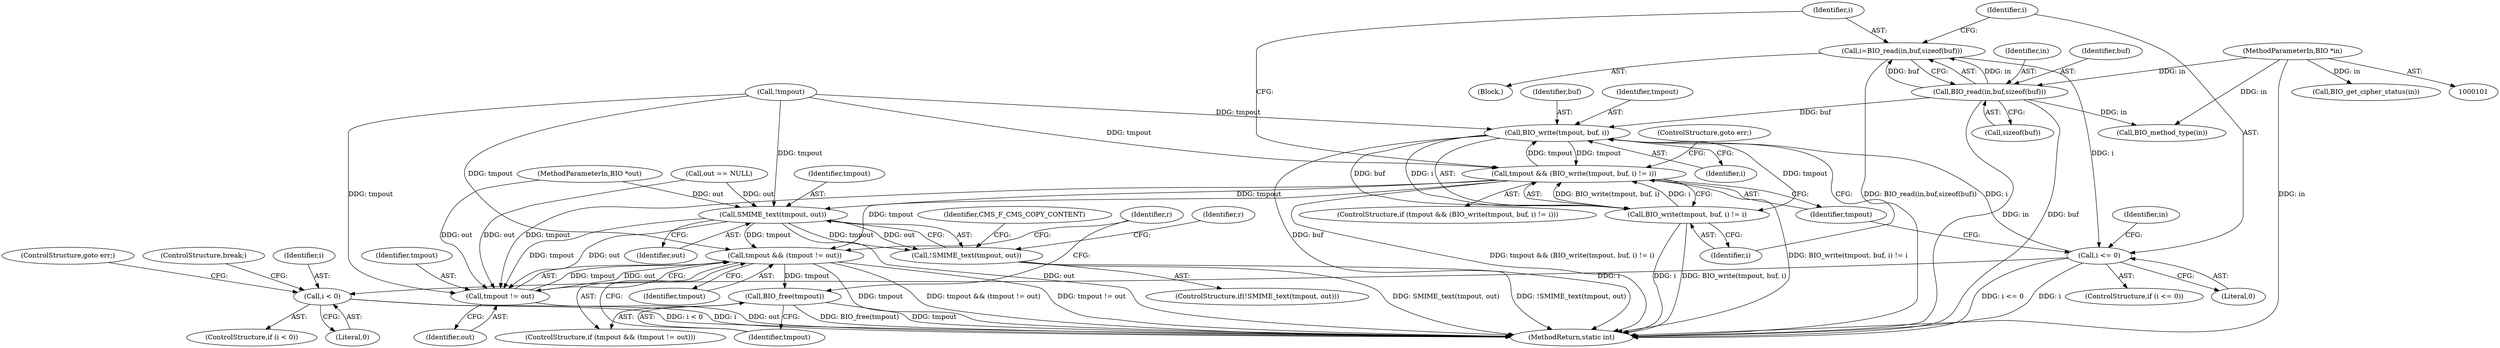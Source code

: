 digraph "0_openssl_cd30f03ac5bf2962f44bd02ae8d88245dff2f12c_0@API" {
"1000151" [label="(Call,i=BIO_read(in,buf,sizeof(buf)))"];
"1000153" [label="(Call,BIO_read(in,buf,sizeof(buf)))"];
"1000103" [label="(MethodParameterIn,BIO *in)"];
"1000159" [label="(Call,i <= 0)"];
"1000175" [label="(Call,i < 0)"];
"1000184" [label="(Call,BIO_write(tmpout, buf, i))"];
"1000181" [label="(Call,tmpout && (BIO_write(tmpout, buf, i) != i))"];
"1000197" [label="(Call,SMIME_text(tmpout, out))"];
"1000196" [label="(Call,!SMIME_text(tmpout, out))"];
"1000210" [label="(Call,tmpout && (tmpout != out))"];
"1000215" [label="(Call,BIO_free(tmpout))"];
"1000212" [label="(Call,tmpout != out)"];
"1000183" [label="(Call,BIO_write(tmpout, buf, i) != i)"];
"1000175" [label="(Call,i < 0)"];
"1000154" [label="(Identifier,in)"];
"1000195" [label="(ControlStructure,if(!SMIME_text(tmpout, out)))"];
"1000180" [label="(ControlStructure,if (tmpout && (BIO_write(tmpout, buf, i) != i)))"];
"1000142" [label="(Call,!tmpout)"];
"1000117" [label="(Call,out == NULL)"];
"1000183" [label="(Call,BIO_write(tmpout, buf, i) != i)"];
"1000153" [label="(Call,BIO_read(in,buf,sizeof(buf)))"];
"1000156" [label="(Call,sizeof(buf))"];
"1000103" [label="(MethodParameterIn,BIO *in)"];
"1000155" [label="(Identifier,buf)"];
"1000186" [label="(Identifier,buf)"];
"1000161" [label="(Literal,0)"];
"1000176" [label="(Identifier,i)"];
"1000177" [label="(Literal,0)"];
"1000150" [label="(Block,)"];
"1000151" [label="(Call,i=BIO_read(in,buf,sizeof(buf)))"];
"1000206" [label="(Identifier,r)"];
"1000216" [label="(Identifier,tmpout)"];
"1000219" [label="(MethodReturn,static int)"];
"1000160" [label="(Identifier,i)"];
"1000174" [label="(ControlStructure,if (i < 0))"];
"1000209" [label="(ControlStructure,if (tmpout && (tmpout != out)))"];
"1000165" [label="(Call,BIO_method_type(in))"];
"1000185" [label="(Identifier,tmpout)"];
"1000198" [label="(Identifier,tmpout)"];
"1000202" [label="(Identifier,CMS_F_CMS_COPY_CONTENT)"];
"1000197" [label="(Call,SMIME_text(tmpout, out))"];
"1000211" [label="(Identifier,tmpout)"];
"1000184" [label="(Call,BIO_write(tmpout, buf, i))"];
"1000187" [label="(Identifier,i)"];
"1000152" [label="(Identifier,i)"];
"1000189" [label="(ControlStructure,goto err;)"];
"1000196" [label="(Call,!SMIME_text(tmpout, out))"];
"1000199" [label="(Identifier,out)"];
"1000102" [label="(MethodParameterIn,BIO *out)"];
"1000178" [label="(ControlStructure,goto err;)"];
"1000158" [label="(ControlStructure,if (i <= 0))"];
"1000212" [label="(Call,tmpout != out)"];
"1000214" [label="(Identifier,out)"];
"1000171" [label="(Call,BIO_get_cipher_status(in))"];
"1000188" [label="(Identifier,i)"];
"1000159" [label="(Call,i <= 0)"];
"1000166" [label="(Identifier,in)"];
"1000181" [label="(Call,tmpout && (BIO_write(tmpout, buf, i) != i))"];
"1000218" [label="(Identifier,r)"];
"1000182" [label="(Identifier,tmpout)"];
"1000213" [label="(Identifier,tmpout)"];
"1000179" [label="(ControlStructure,break;)"];
"1000210" [label="(Call,tmpout && (tmpout != out))"];
"1000215" [label="(Call,BIO_free(tmpout))"];
"1000151" -> "1000150"  [label="AST: "];
"1000151" -> "1000153"  [label="CFG: "];
"1000152" -> "1000151"  [label="AST: "];
"1000153" -> "1000151"  [label="AST: "];
"1000160" -> "1000151"  [label="CFG: "];
"1000151" -> "1000219"  [label="DDG: BIO_read(in,buf,sizeof(buf))"];
"1000153" -> "1000151"  [label="DDG: in"];
"1000153" -> "1000151"  [label="DDG: buf"];
"1000151" -> "1000159"  [label="DDG: i"];
"1000153" -> "1000156"  [label="CFG: "];
"1000154" -> "1000153"  [label="AST: "];
"1000155" -> "1000153"  [label="AST: "];
"1000156" -> "1000153"  [label="AST: "];
"1000153" -> "1000219"  [label="DDG: buf"];
"1000153" -> "1000219"  [label="DDG: in"];
"1000103" -> "1000153"  [label="DDG: in"];
"1000153" -> "1000165"  [label="DDG: in"];
"1000153" -> "1000184"  [label="DDG: buf"];
"1000103" -> "1000101"  [label="AST: "];
"1000103" -> "1000219"  [label="DDG: in"];
"1000103" -> "1000165"  [label="DDG: in"];
"1000103" -> "1000171"  [label="DDG: in"];
"1000159" -> "1000158"  [label="AST: "];
"1000159" -> "1000161"  [label="CFG: "];
"1000160" -> "1000159"  [label="AST: "];
"1000161" -> "1000159"  [label="AST: "];
"1000166" -> "1000159"  [label="CFG: "];
"1000182" -> "1000159"  [label="CFG: "];
"1000159" -> "1000219"  [label="DDG: i <= 0"];
"1000159" -> "1000219"  [label="DDG: i"];
"1000159" -> "1000175"  [label="DDG: i"];
"1000159" -> "1000184"  [label="DDG: i"];
"1000175" -> "1000174"  [label="AST: "];
"1000175" -> "1000177"  [label="CFG: "];
"1000176" -> "1000175"  [label="AST: "];
"1000177" -> "1000175"  [label="AST: "];
"1000178" -> "1000175"  [label="CFG: "];
"1000179" -> "1000175"  [label="CFG: "];
"1000175" -> "1000219"  [label="DDG: i"];
"1000175" -> "1000219"  [label="DDG: i < 0"];
"1000184" -> "1000183"  [label="AST: "];
"1000184" -> "1000187"  [label="CFG: "];
"1000185" -> "1000184"  [label="AST: "];
"1000186" -> "1000184"  [label="AST: "];
"1000187" -> "1000184"  [label="AST: "];
"1000188" -> "1000184"  [label="CFG: "];
"1000184" -> "1000219"  [label="DDG: buf"];
"1000184" -> "1000181"  [label="DDG: tmpout"];
"1000184" -> "1000183"  [label="DDG: tmpout"];
"1000184" -> "1000183"  [label="DDG: buf"];
"1000184" -> "1000183"  [label="DDG: i"];
"1000181" -> "1000184"  [label="DDG: tmpout"];
"1000142" -> "1000184"  [label="DDG: tmpout"];
"1000181" -> "1000180"  [label="AST: "];
"1000181" -> "1000182"  [label="CFG: "];
"1000181" -> "1000183"  [label="CFG: "];
"1000182" -> "1000181"  [label="AST: "];
"1000183" -> "1000181"  [label="AST: "];
"1000152" -> "1000181"  [label="CFG: "];
"1000189" -> "1000181"  [label="CFG: "];
"1000181" -> "1000219"  [label="DDG: tmpout && (BIO_write(tmpout, buf, i) != i)"];
"1000181" -> "1000219"  [label="DDG: BIO_write(tmpout, buf, i) != i"];
"1000142" -> "1000181"  [label="DDG: tmpout"];
"1000183" -> "1000181"  [label="DDG: BIO_write(tmpout, buf, i)"];
"1000183" -> "1000181"  [label="DDG: i"];
"1000181" -> "1000197"  [label="DDG: tmpout"];
"1000181" -> "1000210"  [label="DDG: tmpout"];
"1000181" -> "1000212"  [label="DDG: tmpout"];
"1000197" -> "1000196"  [label="AST: "];
"1000197" -> "1000199"  [label="CFG: "];
"1000198" -> "1000197"  [label="AST: "];
"1000199" -> "1000197"  [label="AST: "];
"1000196" -> "1000197"  [label="CFG: "];
"1000197" -> "1000219"  [label="DDG: out"];
"1000197" -> "1000196"  [label="DDG: tmpout"];
"1000197" -> "1000196"  [label="DDG: out"];
"1000142" -> "1000197"  [label="DDG: tmpout"];
"1000117" -> "1000197"  [label="DDG: out"];
"1000102" -> "1000197"  [label="DDG: out"];
"1000197" -> "1000210"  [label="DDG: tmpout"];
"1000197" -> "1000212"  [label="DDG: tmpout"];
"1000197" -> "1000212"  [label="DDG: out"];
"1000196" -> "1000195"  [label="AST: "];
"1000202" -> "1000196"  [label="CFG: "];
"1000206" -> "1000196"  [label="CFG: "];
"1000196" -> "1000219"  [label="DDG: SMIME_text(tmpout, out)"];
"1000196" -> "1000219"  [label="DDG: !SMIME_text(tmpout, out)"];
"1000210" -> "1000209"  [label="AST: "];
"1000210" -> "1000211"  [label="CFG: "];
"1000210" -> "1000212"  [label="CFG: "];
"1000211" -> "1000210"  [label="AST: "];
"1000212" -> "1000210"  [label="AST: "];
"1000216" -> "1000210"  [label="CFG: "];
"1000218" -> "1000210"  [label="CFG: "];
"1000210" -> "1000219"  [label="DDG: tmpout && (tmpout != out)"];
"1000210" -> "1000219"  [label="DDG: tmpout != out"];
"1000210" -> "1000219"  [label="DDG: tmpout"];
"1000212" -> "1000210"  [label="DDG: tmpout"];
"1000212" -> "1000210"  [label="DDG: out"];
"1000142" -> "1000210"  [label="DDG: tmpout"];
"1000210" -> "1000215"  [label="DDG: tmpout"];
"1000215" -> "1000209"  [label="AST: "];
"1000215" -> "1000216"  [label="CFG: "];
"1000216" -> "1000215"  [label="AST: "];
"1000218" -> "1000215"  [label="CFG: "];
"1000215" -> "1000219"  [label="DDG: tmpout"];
"1000215" -> "1000219"  [label="DDG: BIO_free(tmpout)"];
"1000212" -> "1000214"  [label="CFG: "];
"1000213" -> "1000212"  [label="AST: "];
"1000214" -> "1000212"  [label="AST: "];
"1000212" -> "1000219"  [label="DDG: out"];
"1000142" -> "1000212"  [label="DDG: tmpout"];
"1000117" -> "1000212"  [label="DDG: out"];
"1000102" -> "1000212"  [label="DDG: out"];
"1000183" -> "1000188"  [label="CFG: "];
"1000188" -> "1000183"  [label="AST: "];
"1000183" -> "1000219"  [label="DDG: i"];
"1000183" -> "1000219"  [label="DDG: BIO_write(tmpout, buf, i)"];
}
